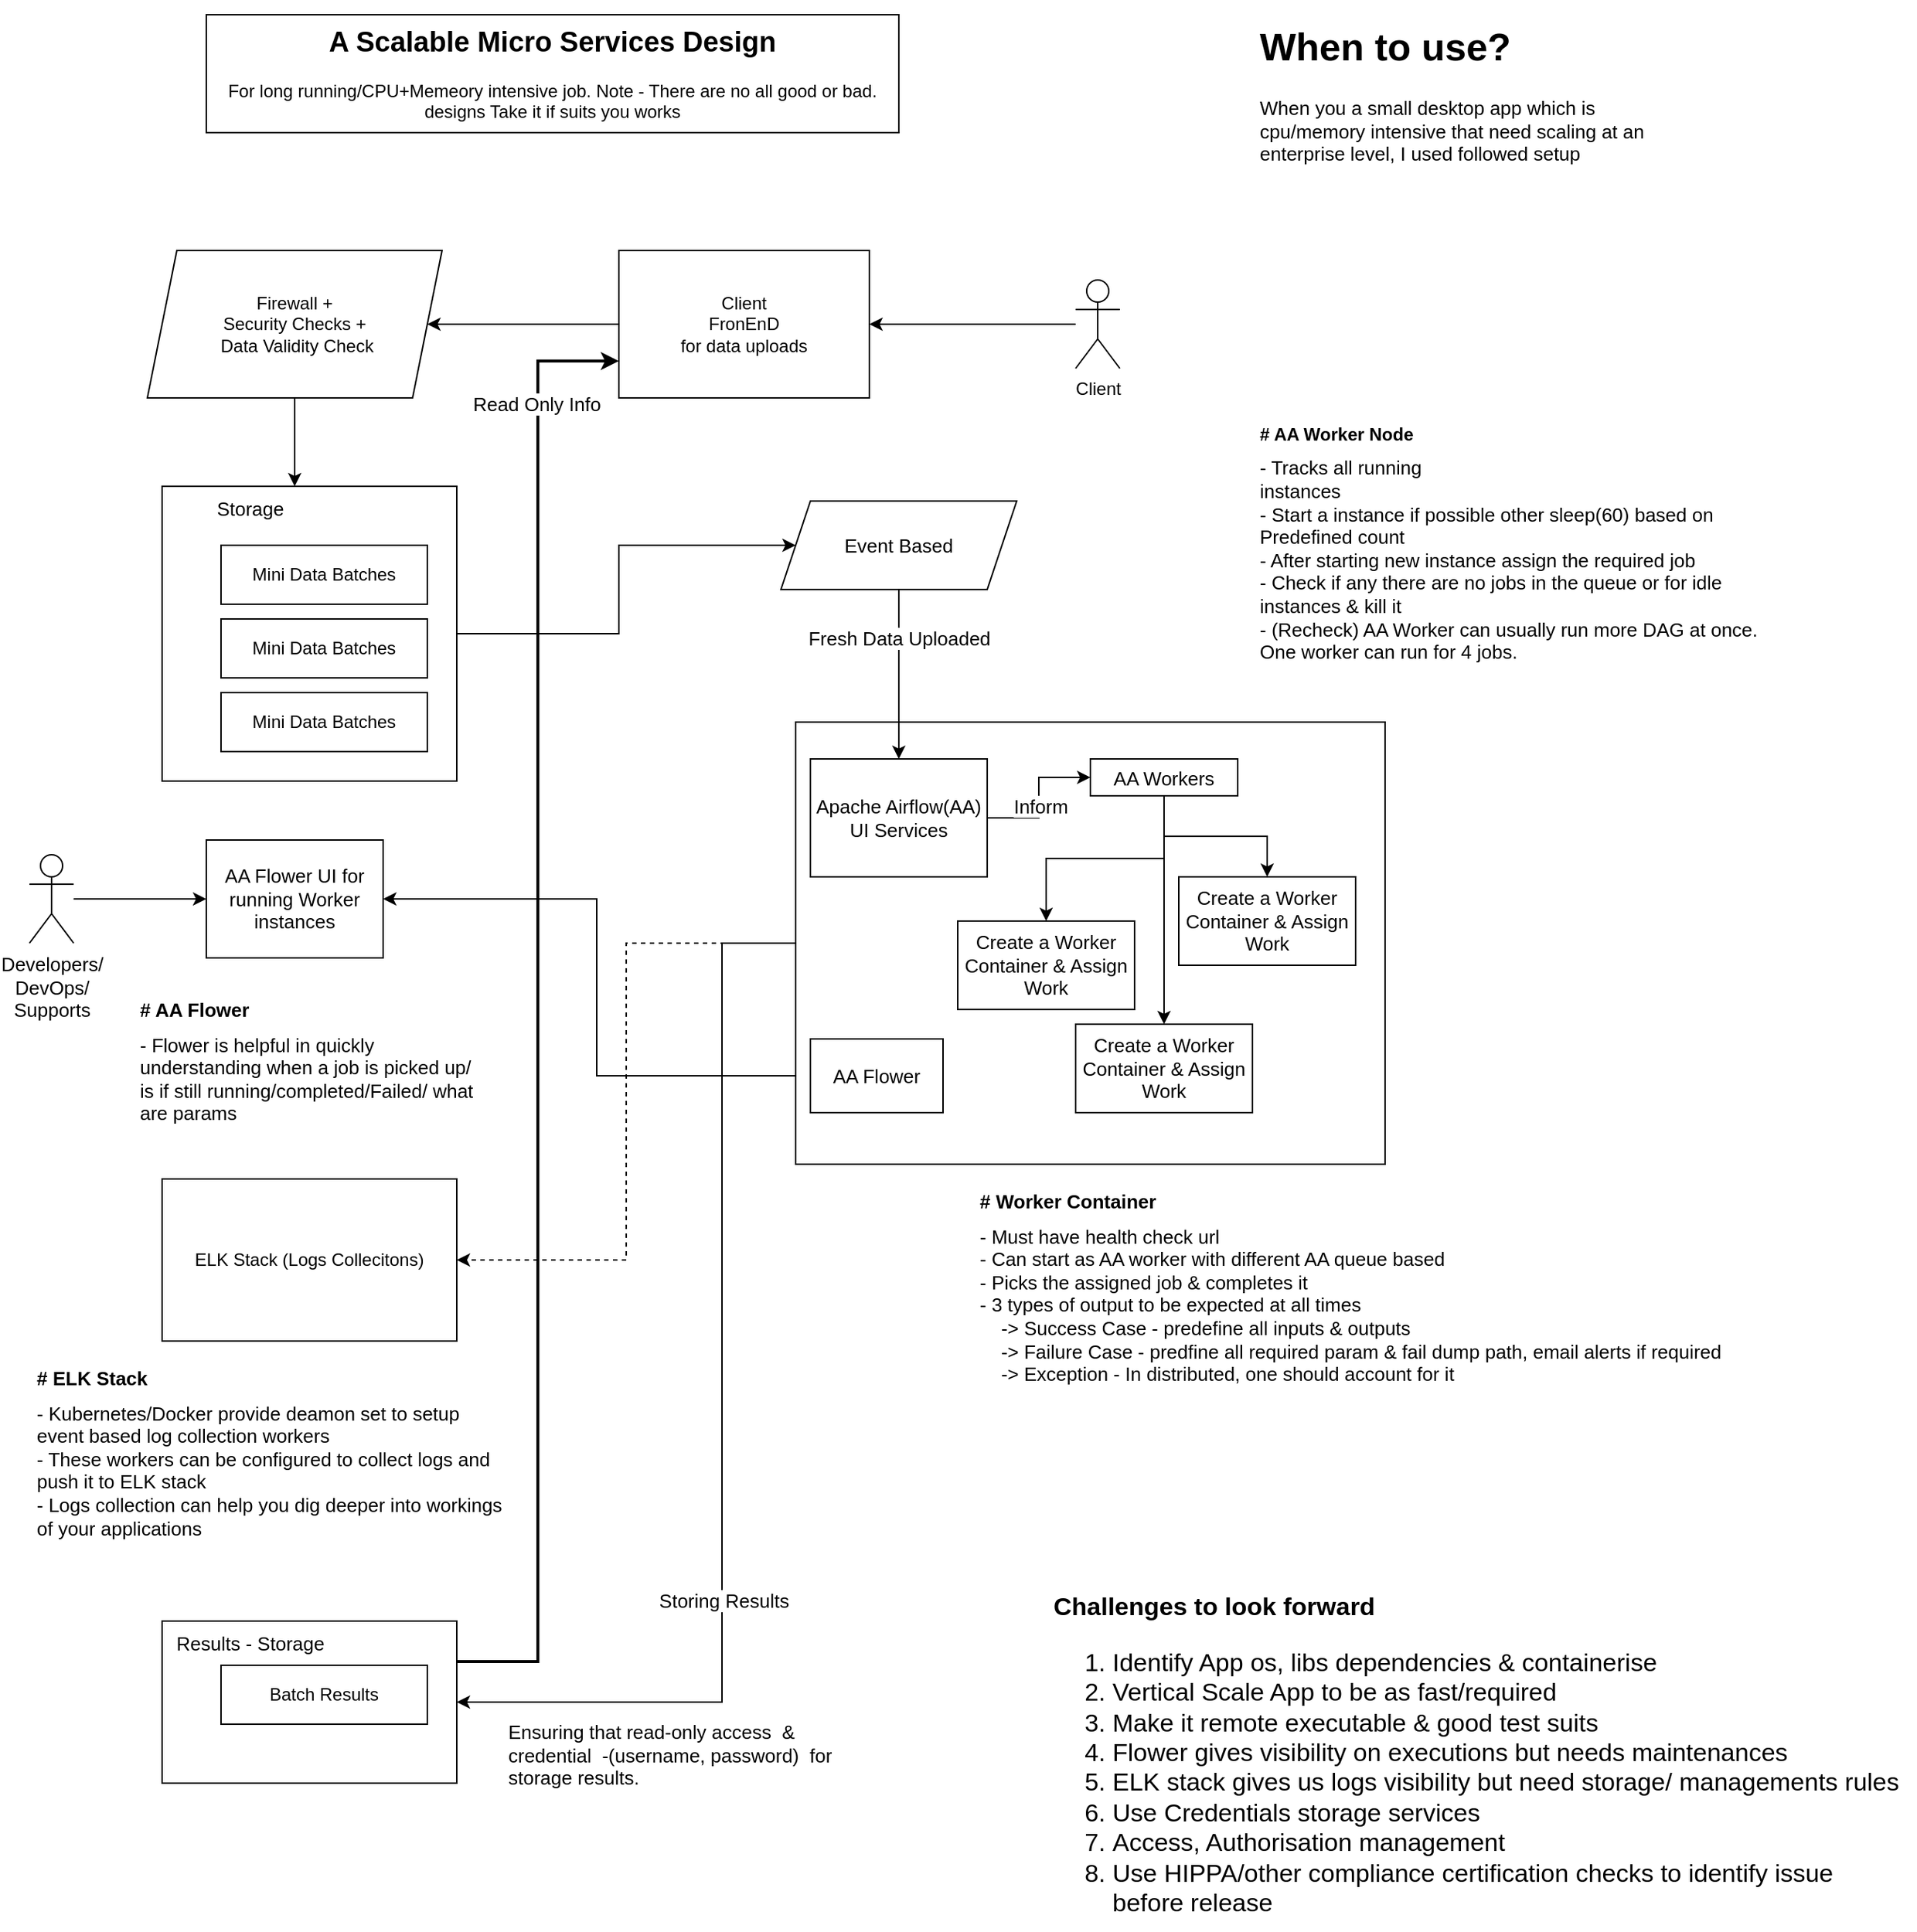 <mxfile version="14.1.1" type="github"><diagram id="NFELEl5zQAPl_urOAMhM" name="Page-1"><mxGraphModel dx="1123" dy="779" grid="1" gridSize="10" guides="1" tooltips="1" connect="1" arrows="1" fold="1" page="1" pageScale="1" pageWidth="827" pageHeight="1169" math="0" shadow="0"><root><mxCell id="0"/><mxCell id="1" parent="0"/><mxCell id="QQ7txmHQaMngexm3dVvH-57" style="edgeStyle=orthogonalEdgeStyle;rounded=0;orthogonalLoop=1;jettySize=auto;html=1;entryX=0;entryY=0.75;entryDx=0;entryDy=0;strokeWidth=2;fontSize=13;exitX=1;exitY=0.25;exitDx=0;exitDy=0;" edge="1" parent="1" source="QQ7txmHQaMngexm3dVvH-29" target="QQ7txmHQaMngexm3dVvH-4"><mxGeometry relative="1" as="geometry"/></mxCell><mxCell id="QQ7txmHQaMngexm3dVvH-58" value="Read Only Info" style="edgeLabel;html=1;align=center;verticalAlign=middle;resizable=0;points=[];fontSize=13;" vertex="1" connectable="0" parent="QQ7txmHQaMngexm3dVvH-57"><mxGeometry x="0.606" y="1" relative="1" as="geometry"><mxPoint y="-111.43" as="offset"/></mxGeometry></mxCell><mxCell id="QQ7txmHQaMngexm3dVvH-53" style="edgeStyle=orthogonalEdgeStyle;rounded=0;orthogonalLoop=1;jettySize=auto;html=1;entryX=1;entryY=0.5;entryDx=0;entryDy=0;fontSize=13;dashed=1;strokeWidth=1;" edge="1" parent="1" source="QQ7txmHQaMngexm3dVvH-13" target="QQ7txmHQaMngexm3dVvH-51"><mxGeometry relative="1" as="geometry"/></mxCell><mxCell id="QQ7txmHQaMngexm3dVvH-55" style="edgeStyle=orthogonalEdgeStyle;rounded=0;orthogonalLoop=1;jettySize=auto;html=1;entryX=1;entryY=0.5;entryDx=0;entryDy=0;strokeWidth=1;fontSize=13;" edge="1" parent="1" source="QQ7txmHQaMngexm3dVvH-13" target="QQ7txmHQaMngexm3dVvH-29"><mxGeometry relative="1" as="geometry"><Array as="points"><mxPoint x="510" y="670"/><mxPoint x="510" y="1185"/></Array></mxGeometry></mxCell><mxCell id="QQ7txmHQaMngexm3dVvH-67" value="Storing Results" style="edgeLabel;html=1;align=center;verticalAlign=middle;resizable=0;points=[];fontSize=13;" vertex="1" connectable="0" parent="QQ7txmHQaMngexm3dVvH-55"><mxGeometry x="0.33" y="1" relative="1" as="geometry"><mxPoint as="offset"/></mxGeometry></mxCell><mxCell id="QQ7txmHQaMngexm3dVvH-1" value="&lt;b&gt;&lt;font style=&quot;font-size: 19px&quot;&gt;A Scalable Micro Services Design&lt;/font&gt;&lt;/b&gt;&lt;br&gt;&lt;br&gt;For long running/CPU+Memeory intensive job. Note - There are no all good or bad. designs Take it if suits you works" style="rounded=0;whiteSpace=wrap;html=1;" vertex="1" parent="1"><mxGeometry x="160" y="40" width="470" height="80" as="geometry"/></mxCell><mxCell id="QQ7txmHQaMngexm3dVvH-46" style="edgeStyle=orthogonalEdgeStyle;rounded=0;orthogonalLoop=1;jettySize=auto;html=1;entryX=1;entryY=0.5;entryDx=0;entryDy=0;fontSize=13;" edge="1" parent="1" source="QQ7txmHQaMngexm3dVvH-3" target="QQ7txmHQaMngexm3dVvH-4"><mxGeometry relative="1" as="geometry"/></mxCell><mxCell id="QQ7txmHQaMngexm3dVvH-3" value="Client" style="shape=umlActor;verticalLabelPosition=bottom;verticalAlign=top;html=1;outlineConnect=0;" vertex="1" parent="1"><mxGeometry x="750" y="220" width="30" height="60" as="geometry"/></mxCell><mxCell id="QQ7txmHQaMngexm3dVvH-44" style="edgeStyle=orthogonalEdgeStyle;rounded=0;orthogonalLoop=1;jettySize=auto;html=1;fontSize=13;" edge="1" parent="1" source="QQ7txmHQaMngexm3dVvH-4" target="QQ7txmHQaMngexm3dVvH-5"><mxGeometry relative="1" as="geometry"/></mxCell><mxCell id="QQ7txmHQaMngexm3dVvH-4" value="Client&lt;br&gt;FronEnD&lt;br&gt;for data uploads" style="whiteSpace=wrap;html=1;" vertex="1" parent="1"><mxGeometry x="440" y="200" width="170" height="100" as="geometry"/></mxCell><mxCell id="QQ7txmHQaMngexm3dVvH-45" style="edgeStyle=orthogonalEdgeStyle;rounded=0;orthogonalLoop=1;jettySize=auto;html=1;entryX=0.75;entryY=0;entryDx=0;entryDy=0;fontSize=13;" edge="1" parent="1" source="QQ7txmHQaMngexm3dVvH-5" target="QQ7txmHQaMngexm3dVvH-9"><mxGeometry relative="1" as="geometry"/></mxCell><mxCell id="QQ7txmHQaMngexm3dVvH-5" value="Firewall +&lt;br&gt;Security Checks +&lt;br&gt;&amp;nbsp;Data Validity Check" style="shape=parallelogram;perimeter=parallelogramPerimeter;whiteSpace=wrap;html=1;fixedSize=1;" vertex="1" parent="1"><mxGeometry x="120" y="200" width="200" height="100" as="geometry"/></mxCell><mxCell id="QQ7txmHQaMngexm3dVvH-16" style="edgeStyle=orthogonalEdgeStyle;rounded=0;orthogonalLoop=1;jettySize=auto;html=1;entryX=0;entryY=0.5;entryDx=0;entryDy=0;fontSize=13;" edge="1" parent="1" source="QQ7txmHQaMngexm3dVvH-6" target="QQ7txmHQaMngexm3dVvH-14"><mxGeometry relative="1" as="geometry"/></mxCell><mxCell id="QQ7txmHQaMngexm3dVvH-14" value="Event Based" style="shape=parallelogram;perimeter=parallelogramPerimeter;whiteSpace=wrap;html=1;fixedSize=1;fontSize=13;" vertex="1" parent="1"><mxGeometry x="550" y="370" width="160" height="60" as="geometry"/></mxCell><mxCell id="QQ7txmHQaMngexm3dVvH-34" value="&lt;h1 style=&quot;font-size: 12px&quot;&gt;&lt;b style=&quot;font-size: 13px&quot;&gt;# Worker&amp;nbsp;Container&lt;/b&gt;&lt;br&gt;&lt;/h1&gt;&lt;div&gt;&lt;span&gt;- Must have health check url&lt;/span&gt;&lt;br&gt;&lt;/div&gt;&lt;div&gt;- Can start as AA worker with different AA queue based&lt;/div&gt;&lt;div&gt;- Picks the assigned job &amp;amp; completes it&lt;/div&gt;&lt;div&gt;- 3 types of output to be expected at all times&lt;/div&gt;&lt;div&gt;&amp;nbsp; &amp;nbsp; -&amp;gt; Success Case - predefine all inputs &amp;amp; outputs&lt;/div&gt;&lt;div&gt;&amp;nbsp; &amp;nbsp; -&amp;gt; Failure Case - predfine all required param &amp;amp; fail dump path, email alerts if required&lt;/div&gt;&lt;div&gt;&amp;nbsp; &amp;nbsp; -&amp;gt; Exception - In distributed, one should account for it&lt;/div&gt;&lt;div&gt;&lt;br&gt;&lt;/div&gt;" style="text;html=1;strokeColor=none;fillColor=none;spacing=5;spacingTop=-20;whiteSpace=wrap;overflow=hidden;rounded=0;fontSize=13;" vertex="1" parent="1"><mxGeometry x="680" y="840" width="550" height="140" as="geometry"/></mxCell><mxCell id="QQ7txmHQaMngexm3dVvH-41" style="edgeStyle=orthogonalEdgeStyle;rounded=0;orthogonalLoop=1;jettySize=auto;html=1;entryX=1;entryY=0.5;entryDx=0;entryDy=0;fontSize=13;" edge="1" parent="1" source="QQ7txmHQaMngexm3dVvH-35" target="QQ7txmHQaMngexm3dVvH-39"><mxGeometry relative="1" as="geometry"/></mxCell><mxCell id="QQ7txmHQaMngexm3dVvH-40" style="edgeStyle=orthogonalEdgeStyle;rounded=0;orthogonalLoop=1;jettySize=auto;html=1;entryX=0;entryY=0.5;entryDx=0;entryDy=0;fontSize=13;" edge="1" parent="1" source="QQ7txmHQaMngexm3dVvH-37" target="QQ7txmHQaMngexm3dVvH-39"><mxGeometry relative="1" as="geometry"/></mxCell><mxCell id="QQ7txmHQaMngexm3dVvH-37" value="Developers/&lt;br&gt;DevOps/&lt;br&gt;Supports" style="shape=umlActor;verticalLabelPosition=bottom;verticalAlign=top;html=1;outlineConnect=0;fontSize=13;" vertex="1" parent="1"><mxGeometry x="40" y="610" width="30" height="60" as="geometry"/></mxCell><mxCell id="QQ7txmHQaMngexm3dVvH-39" value="AA Flower UI for running Worker instances" style="rounded=0;whiteSpace=wrap;html=1;fontSize=13;" vertex="1" parent="1"><mxGeometry x="160" y="600" width="120" height="80" as="geometry"/></mxCell><mxCell id="QQ7txmHQaMngexm3dVvH-49" value="&lt;h1 style=&quot;font-size: 12px&quot;&gt;# AA Worker Node&lt;/h1&gt;&lt;div&gt;- Tracks all running&amp;nbsp;&lt;/div&gt;instances&lt;div&gt;- Start a instance if possible other sleep(60) based on Predefined count&lt;/div&gt;&lt;div&gt;- After starting new instance assign the required job&lt;/div&gt;&lt;div&gt;- Check if any there are no jobs in the queue or for idle instances &amp;amp; kill it&lt;/div&gt;&lt;div&gt;- (Recheck) AA Worker can usually run more DAG at once. One worker can run for 4 jobs.&lt;/div&gt;" style="text;html=1;strokeColor=none;fillColor=none;spacing=5;spacingTop=-20;whiteSpace=wrap;overflow=hidden;rounded=0;fontSize=13;" vertex="1" parent="1"><mxGeometry x="870" y="320" width="360" height="160" as="geometry"/></mxCell><mxCell id="QQ7txmHQaMngexm3dVvH-50" value="&lt;h1 style=&quot;font-size: 12px&quot;&gt;&lt;b style=&quot;font-size: 13px&quot;&gt;# AA Flower&lt;/b&gt;&lt;br&gt;&lt;/h1&gt;&lt;div&gt;&lt;span&gt;- Flower is helpful in quickly understanding when a job is picked up/ is if still running/completed/Failed/ what are params&lt;/span&gt;&lt;/div&gt;" style="text;html=1;strokeColor=none;fillColor=none;spacing=5;spacingTop=-20;whiteSpace=wrap;overflow=hidden;rounded=0;fontSize=13;" vertex="1" parent="1"><mxGeometry x="110" y="710" width="240" height="110" as="geometry"/></mxCell><mxCell id="QQ7txmHQaMngexm3dVvH-51" value="ELK Stack (Logs Collecitons)" style="whiteSpace=wrap;html=1;" vertex="1" parent="1"><mxGeometry x="130" y="830" width="200" height="110" as="geometry"/></mxCell><mxCell id="QQ7txmHQaMngexm3dVvH-59" value="" style="group" vertex="1" connectable="0" parent="1"><mxGeometry x="560" y="520" width="400" height="300" as="geometry"/></mxCell><mxCell id="QQ7txmHQaMngexm3dVvH-13" value="" style="rounded=0;whiteSpace=wrap;html=1;fontSize=13;" vertex="1" parent="QQ7txmHQaMngexm3dVvH-59"><mxGeometry width="400" height="300" as="geometry"/></mxCell><mxCell id="QQ7txmHQaMngexm3dVvH-11" value="Apache Airflow(AA)&lt;br&gt;UI Services" style="rounded=0;whiteSpace=wrap;html=1;fontSize=13;" vertex="1" parent="QQ7txmHQaMngexm3dVvH-59"><mxGeometry x="10" y="25" width="120" height="80" as="geometry"/></mxCell><mxCell id="QQ7txmHQaMngexm3dVvH-12" value="AA Workers" style="rounded=0;whiteSpace=wrap;html=1;fontSize=13;" vertex="1" parent="QQ7txmHQaMngexm3dVvH-59"><mxGeometry x="200" y="25" width="100" height="25" as="geometry"/></mxCell><mxCell id="QQ7txmHQaMngexm3dVvH-15" style="edgeStyle=orthogonalEdgeStyle;rounded=0;orthogonalLoop=1;jettySize=auto;html=1;entryX=0;entryY=0.5;entryDx=0;entryDy=0;fontSize=13;" edge="1" parent="QQ7txmHQaMngexm3dVvH-59" source="QQ7txmHQaMngexm3dVvH-11" target="QQ7txmHQaMngexm3dVvH-12"><mxGeometry relative="1" as="geometry"/></mxCell><mxCell id="QQ7txmHQaMngexm3dVvH-20" value="Inform" style="edgeLabel;html=1;align=center;verticalAlign=middle;resizable=0;points=[];fontSize=13;" vertex="1" connectable="0" parent="QQ7txmHQaMngexm3dVvH-15"><mxGeometry x="-0.114" y="-1" relative="1" as="geometry"><mxPoint as="offset"/></mxGeometry></mxCell><mxCell id="QQ7txmHQaMngexm3dVvH-23" value="Create a Worker Container &amp;amp; Assign Work" style="rounded=0;whiteSpace=wrap;html=1;fontSize=13;" vertex="1" parent="QQ7txmHQaMngexm3dVvH-59"><mxGeometry x="110" y="135" width="120" height="60" as="geometry"/></mxCell><mxCell id="QQ7txmHQaMngexm3dVvH-24" style="edgeStyle=orthogonalEdgeStyle;rounded=0;orthogonalLoop=1;jettySize=auto;html=1;fontSize=13;" edge="1" parent="QQ7txmHQaMngexm3dVvH-59" source="QQ7txmHQaMngexm3dVvH-12" target="QQ7txmHQaMngexm3dVvH-23"><mxGeometry relative="1" as="geometry"/></mxCell><mxCell id="QQ7txmHQaMngexm3dVvH-25" value="Create a Worker Container &amp;amp; Assign Work" style="rounded=0;whiteSpace=wrap;html=1;fontSize=13;" vertex="1" parent="QQ7txmHQaMngexm3dVvH-59"><mxGeometry x="260" y="105" width="120" height="60" as="geometry"/></mxCell><mxCell id="QQ7txmHQaMngexm3dVvH-28" style="edgeStyle=orthogonalEdgeStyle;rounded=0;orthogonalLoop=1;jettySize=auto;html=1;fontSize=13;" edge="1" parent="QQ7txmHQaMngexm3dVvH-59" source="QQ7txmHQaMngexm3dVvH-12" target="QQ7txmHQaMngexm3dVvH-25"><mxGeometry relative="1" as="geometry"/></mxCell><mxCell id="QQ7txmHQaMngexm3dVvH-26" value="Create a Worker Container &amp;amp; Assign Work" style="rounded=0;whiteSpace=wrap;html=1;fontSize=13;" vertex="1" parent="QQ7txmHQaMngexm3dVvH-59"><mxGeometry x="190" y="205" width="120" height="60" as="geometry"/></mxCell><mxCell id="QQ7txmHQaMngexm3dVvH-27" style="edgeStyle=orthogonalEdgeStyle;rounded=0;orthogonalLoop=1;jettySize=auto;html=1;fontSize=13;" edge="1" parent="QQ7txmHQaMngexm3dVvH-59" source="QQ7txmHQaMngexm3dVvH-12" target="QQ7txmHQaMngexm3dVvH-26"><mxGeometry relative="1" as="geometry"/></mxCell><mxCell id="QQ7txmHQaMngexm3dVvH-35" value="AA Flower" style="rounded=0;whiteSpace=wrap;html=1;fontSize=13;" vertex="1" parent="QQ7txmHQaMngexm3dVvH-59"><mxGeometry x="10" y="215" width="90" height="50" as="geometry"/></mxCell><mxCell id="QQ7txmHQaMngexm3dVvH-60" value="" style="group" vertex="1" connectable="0" parent="1"><mxGeometry x="130" y="360" width="200" height="200" as="geometry"/></mxCell><mxCell id="QQ7txmHQaMngexm3dVvH-6" value="" style="whiteSpace=wrap;html=1;aspect=fixed;" vertex="1" parent="QQ7txmHQaMngexm3dVvH-60"><mxGeometry width="200" height="200" as="geometry"/></mxCell><mxCell id="QQ7txmHQaMngexm3dVvH-2" value="Mini Data Batches" style="rounded=0;whiteSpace=wrap;html=1;" vertex="1" parent="QQ7txmHQaMngexm3dVvH-60"><mxGeometry x="40" y="40" width="140" height="40" as="geometry"/></mxCell><mxCell id="QQ7txmHQaMngexm3dVvH-7" value="Mini Data Batches" style="rounded=0;whiteSpace=wrap;html=1;" vertex="1" parent="QQ7txmHQaMngexm3dVvH-60"><mxGeometry x="40" y="90" width="140" height="40" as="geometry"/></mxCell><mxCell id="QQ7txmHQaMngexm3dVvH-8" value="Mini Data Batches" style="rounded=0;whiteSpace=wrap;html=1;" vertex="1" parent="QQ7txmHQaMngexm3dVvH-60"><mxGeometry x="40" y="140" width="140" height="40" as="geometry"/></mxCell><mxCell id="QQ7txmHQaMngexm3dVvH-9" value="Storage" style="text;html=1;strokeColor=none;fillColor=none;align=center;verticalAlign=middle;whiteSpace=wrap;rounded=0;fontSize=13;" vertex="1" parent="QQ7txmHQaMngexm3dVvH-60"><mxGeometry width="120" height="30" as="geometry"/></mxCell><mxCell id="QQ7txmHQaMngexm3dVvH-61" value="" style="group" vertex="1" connectable="0" parent="1"><mxGeometry x="130" y="1130" width="200" height="110" as="geometry"/></mxCell><mxCell id="QQ7txmHQaMngexm3dVvH-29" value="" style="whiteSpace=wrap;html=1;" vertex="1" parent="QQ7txmHQaMngexm3dVvH-61"><mxGeometry width="200" height="110" as="geometry"/></mxCell><mxCell id="QQ7txmHQaMngexm3dVvH-30" value="Results - Storage" style="text;html=1;strokeColor=none;fillColor=none;align=center;verticalAlign=middle;whiteSpace=wrap;rounded=0;fontSize=13;" vertex="1" parent="QQ7txmHQaMngexm3dVvH-61"><mxGeometry width="120" height="30" as="geometry"/></mxCell><mxCell id="QQ7txmHQaMngexm3dVvH-32" value="Batch Results" style="rounded=0;whiteSpace=wrap;html=1;" vertex="1" parent="QQ7txmHQaMngexm3dVvH-61"><mxGeometry x="40" y="30" width="140" height="40" as="geometry"/></mxCell><mxCell id="QQ7txmHQaMngexm3dVvH-62" value="&lt;h1 style=&quot;font-size: 12px&quot;&gt;&lt;b style=&quot;font-size: 13px&quot;&gt;# ELK Stack&lt;/b&gt;&lt;br&gt;&lt;/h1&gt;&lt;div&gt;&lt;span&gt;- Kubernetes/Docker provide deamon set to setup event based log collection workers&lt;/span&gt;&lt;br&gt;&lt;/div&gt;&lt;div&gt;&lt;span&gt;- These workers can be configured to collect logs and push it to ELK stack&lt;/span&gt;&lt;/div&gt;&lt;div&gt;&lt;span&gt;- Logs collection can help you dig deeper into workings of your applications&lt;/span&gt;&lt;/div&gt;" style="text;html=1;strokeColor=none;fillColor=none;spacing=5;spacingTop=-20;whiteSpace=wrap;overflow=hidden;rounded=0;fontSize=13;" vertex="1" parent="1"><mxGeometry x="40" y="960" width="330" height="120" as="geometry"/></mxCell><mxCell id="QQ7txmHQaMngexm3dVvH-65" value="&lt;h1 style=&quot;font-size: 12px&quot;&gt;&lt;span style=&quot;font-size: 13px ; font-weight: normal&quot;&gt;Ensuring that read-only access&amp;nbsp; &amp;amp; credential&amp;nbsp; -(username, password)&amp;nbsp; for storage results.&lt;/span&gt;&lt;br&gt;&lt;/h1&gt;" style="text;html=1;strokeColor=none;fillColor=none;spacing=5;spacingTop=-20;whiteSpace=wrap;overflow=hidden;rounded=0;fontSize=13;" vertex="1" parent="1"><mxGeometry x="360" y="1200" width="230" height="60" as="geometry"/></mxCell><mxCell id="QQ7txmHQaMngexm3dVvH-66" value="&lt;h1&gt;When to use?&lt;/h1&gt;&lt;p&gt;When you a small desktop app which is cpu/memory intensive that need scaling at an enterprise level, I used followed setup&lt;/p&gt;&lt;p&gt;&lt;br&gt;&lt;/p&gt;" style="text;html=1;strokeColor=none;fillColor=none;spacing=5;spacingTop=-20;whiteSpace=wrap;overflow=hidden;rounded=0;fontSize=13;" vertex="1" parent="1"><mxGeometry x="870" y="40" width="280" height="120" as="geometry"/></mxCell><mxCell id="QQ7txmHQaMngexm3dVvH-17" style="edgeStyle=orthogonalEdgeStyle;rounded=0;orthogonalLoop=1;jettySize=auto;html=1;fontSize=13;" edge="1" parent="1" source="QQ7txmHQaMngexm3dVvH-14" target="QQ7txmHQaMngexm3dVvH-11"><mxGeometry relative="1" as="geometry"/></mxCell><mxCell id="QQ7txmHQaMngexm3dVvH-19" value="Fresh Data Uploaded" style="edgeLabel;html=1;align=center;verticalAlign=middle;resizable=0;points=[];fontSize=13;" vertex="1" connectable="0" parent="QQ7txmHQaMngexm3dVvH-17"><mxGeometry x="-0.433" relative="1" as="geometry"><mxPoint as="offset"/></mxGeometry></mxCell><mxCell id="QQ7txmHQaMngexm3dVvH-68" value="&lt;h1 style=&quot;font-size: 17px;&quot;&gt;Challenges to look forward&lt;/h1&gt;&lt;ol style=&quot;font-size: 17px;&quot;&gt;&lt;li style=&quot;font-size: 17px;&quot;&gt;Identify App os, libs dependencies &amp;amp; containerise&lt;/li&gt;&lt;li style=&quot;font-size: 17px;&quot;&gt;&lt;span style=&quot;font-size: 17px;&quot;&gt;Vertical Scale App to be as fast/required&lt;/span&gt;&lt;/li&gt;&lt;li style=&quot;font-size: 17px;&quot;&gt;&lt;span style=&quot;font-size: 17px;&quot;&gt;Make it remote executable &amp;amp; good test suits&lt;/span&gt;&lt;/li&gt;&lt;li style=&quot;font-size: 17px;&quot;&gt;Flower gives visibility on executions but needs maintenances&lt;/li&gt;&lt;li style=&quot;font-size: 17px;&quot;&gt;ELK stack gives us logs visibility but need storage/ managements rules&lt;/li&gt;&lt;li style=&quot;font-size: 17px;&quot;&gt;Use Credentials storage services&lt;/li&gt;&lt;li style=&quot;font-size: 17px;&quot;&gt;Access, Authorisation management&lt;/li&gt;&lt;li style=&quot;font-size: 17px;&quot;&gt;Use HIPPA/other compliance certification checks to identify issue before release&lt;/li&gt;&lt;/ol&gt;&lt;p style=&quot;font-size: 17px;&quot;&gt;&lt;/p&gt;" style="text;html=1;strokeColor=none;fillColor=none;spacing=5;spacingTop=-20;whiteSpace=wrap;overflow=hidden;rounded=0;fontSize=17;" vertex="1" parent="1"><mxGeometry x="730" y="1110" width="590" height="230" as="geometry"/></mxCell></root></mxGraphModel></diagram></mxfile>